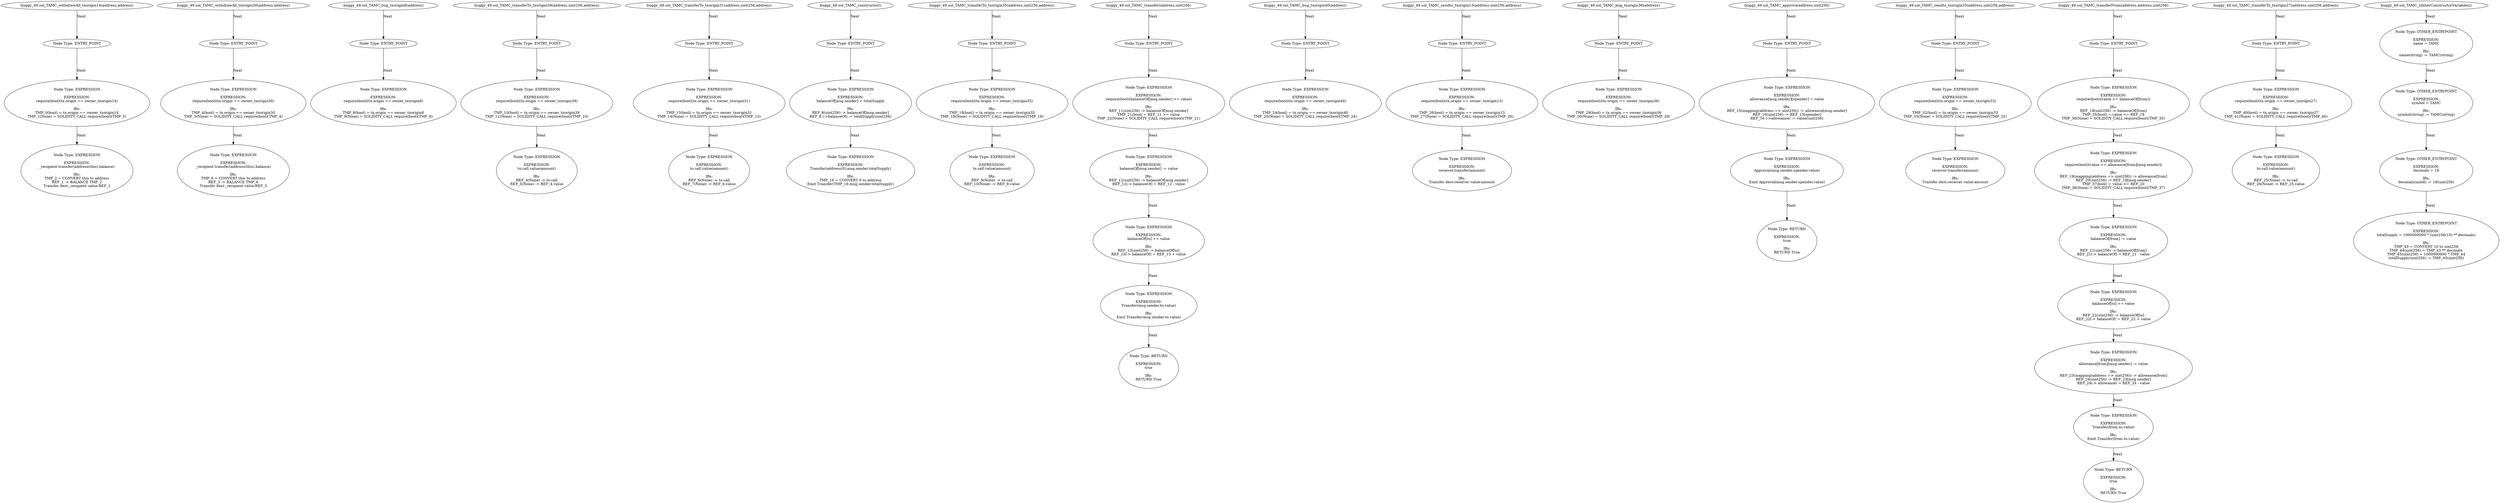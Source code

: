 digraph "" {
	node [label="\N"];
	0	[contract_name=TAMC,
		function_fullname="withdrawAll_txorigin14(address,address)",
		label="Node Type: ENTRY_POINT
",
		node_expression=None,
		node_info_vulnerabilities="[{'lines': [56, 57, 58, 59, 30, 31, 32, 33, 93, 94, 95, 96, 75, 76, 77, 78, 52, 53, 54, 40, 41, 42, 43, 62, 63, 64, 23, 24, 25, \
26, 19, 20, 21, 14, 15, 16, 17, 8, 9, 10, 11], 'category': 'access_control'}]",
		node_irs=None,
		node_source_code_lines="[8, 9, 10, 11]",
		node_type=ENTRY_POINT,
		source_file="buggy_49.sol"];
	1	[contract_name=TAMC,
		function_fullname="withdrawAll_txorigin14(address,address)",
		label="Node Type: EXPRESSION

EXPRESSION:
require(bool)(tx.origin == owner_txorigin14)

IRs:
TMP_0(bool) = tx.origin == owner_txorigin14
\
TMP_1(None) = SOLIDITY_CALL require(bool)(TMP_0)",
		node_expression="require(bool)(tx.origin == owner_txorigin14)",
		node_info_vulnerabilities="[{'lines': [56, 57, 58, 59, 30, 31, 32, 33, 93, 94, 95, 96, 75, 76, 77, 78, 52, 53, 54, 40, 41, 42, 43, 62, 63, 64, 23, 24, 25, \
26, 19, 20, 21, 14, 15, 16, 17, 8, 9, 10, 11], 'category': 'access_control'}]",
		node_irs="TMP_0(bool) = tx.origin == owner_txorigin14
TMP_1(None) = SOLIDITY_CALL require(bool)(TMP_0)",
		node_source_code_lines="[9]",
		node_type=EXPRESSION,
		source_file="buggy_49.sol"];
	0 -> 1	[key=0,
		edge_type=next,
		label=Next];
	2	[contract_name=TAMC,
		function_fullname="withdrawAll_txorigin14(address,address)",
		label="Node Type: EXPRESSION

EXPRESSION:
_recipient.transfer(address(this).balance)

IRs:
TMP_2 = CONVERT this to address
REF_1 -> BALANCE \
TMP_2
Transfer dest:_recipient value:REF_1",
		node_expression="_recipient.transfer(address(this).balance)",
		node_info_vulnerabilities="[{'lines': [56, 57, 58, 59, 30, 31, 32, 33, 93, 94, 95, 96, 75, 76, 77, 78, 52, 53, 54, 40, 41, 42, 43, 62, 63, 64, 23, 24, 25, \
26, 19, 20, 21, 14, 15, 16, 17, 8, 9, 10, 11], 'category': 'access_control'}]",
		node_irs="TMP_2 = CONVERT this to address
REF_1 -> BALANCE TMP_2
Transfer dest:_recipient value:REF_1",
		node_source_code_lines="[10]",
		node_type=EXPRESSION,
		source_file="buggy_49.sol"];
	1 -> 2	[key=0,
		edge_type=next,
		label=Next];
	3	[contract_name=TAMC,
		function_fullname="withdrawAll_txorigin14(address,address)",
		label="buggy_49.sol_TAMC_withdrawAll_txorigin14(address,address)",
		node_expression=None,
		node_info_vulnerabilities="[{'lines': [56, 57, 58, 59, 30, 31, 32, 33, 93, 94, 95, 96, 75, 76, 77, 78, 52, 53, 54, 40, 41, 42, 43, 62, 63, 64, 23, 24, 25, \
26, 19, 20, 21, 14, 15, 16, 17, 8, 9, 10, 11], 'category': 'access_control'}]",
		node_irs=None,
		node_source_code_lines="[8, 9, 10, 11]",
		node_type=FUNCTION_NAME,
		source_file="buggy_49.sol"];
	3 -> 0	[key=0,
		edge_type=next,
		label=Next];
	4	[contract_name=TAMC,
		function_fullname="withdrawAll_txorigin30(address,address)",
		label="Node Type: ENTRY_POINT
",
		node_expression=None,
		node_info_vulnerabilities="[{'lines': [56, 57, 58, 59, 30, 31, 32, 33, 93, 94, 95, 96, 75, 76, 77, 78, 52, 53, 54, 40, 41, 42, 43, 62, 63, 64, 23, 24, 25, \
26, 19, 20, 21, 14, 15, 16, 17, 8, 9, 10, 11], 'category': 'access_control'}]",
		node_irs=None,
		node_source_code_lines="[14, 15, 16, 17]",
		node_type=ENTRY_POINT,
		source_file="buggy_49.sol"];
	5	[contract_name=TAMC,
		function_fullname="withdrawAll_txorigin30(address,address)",
		label="Node Type: EXPRESSION

EXPRESSION:
require(bool)(tx.origin == owner_txorigin30)

IRs:
TMP_4(bool) = tx.origin == owner_txorigin30
\
TMP_5(None) = SOLIDITY_CALL require(bool)(TMP_4)",
		node_expression="require(bool)(tx.origin == owner_txorigin30)",
		node_info_vulnerabilities="[{'lines': [56, 57, 58, 59, 30, 31, 32, 33, 93, 94, 95, 96, 75, 76, 77, 78, 52, 53, 54, 40, 41, 42, 43, 62, 63, 64, 23, 24, 25, \
26, 19, 20, 21, 14, 15, 16, 17, 8, 9, 10, 11], 'category': 'access_control'}]",
		node_irs="TMP_4(bool) = tx.origin == owner_txorigin30
TMP_5(None) = SOLIDITY_CALL require(bool)(TMP_4)",
		node_source_code_lines="[15]",
		node_type=EXPRESSION,
		source_file="buggy_49.sol"];
	4 -> 5	[key=0,
		edge_type=next,
		label=Next];
	6	[contract_name=TAMC,
		function_fullname="withdrawAll_txorigin30(address,address)",
		label="Node Type: EXPRESSION

EXPRESSION:
_recipient.transfer(address(this).balance)

IRs:
TMP_6 = CONVERT this to address
REF_3 -> BALANCE \
TMP_6
Transfer dest:_recipient value:REF_3",
		node_expression="_recipient.transfer(address(this).balance)",
		node_info_vulnerabilities="[{'lines': [56, 57, 58, 59, 30, 31, 32, 33, 93, 94, 95, 96, 75, 76, 77, 78, 52, 53, 54, 40, 41, 42, 43, 62, 63, 64, 23, 24, 25, \
26, 19, 20, 21, 14, 15, 16, 17, 8, 9, 10, 11], 'category': 'access_control'}]",
		node_irs="TMP_6 = CONVERT this to address
REF_3 -> BALANCE TMP_6
Transfer dest:_recipient value:REF_3",
		node_source_code_lines="[16]",
		node_type=EXPRESSION,
		source_file="buggy_49.sol"];
	5 -> 6	[key=0,
		edge_type=next,
		label=Next];
	7	[contract_name=TAMC,
		function_fullname="withdrawAll_txorigin30(address,address)",
		label="buggy_49.sol_TAMC_withdrawAll_txorigin30(address,address)",
		node_expression=None,
		node_info_vulnerabilities="[{'lines': [56, 57, 58, 59, 30, 31, 32, 33, 93, 94, 95, 96, 75, 76, 77, 78, 52, 53, 54, 40, 41, 42, 43, 62, 63, 64, 23, 24, 25, \
26, 19, 20, 21, 14, 15, 16, 17, 8, 9, 10, 11], 'category': 'access_control'}]",
		node_irs=None,
		node_source_code_lines="[14, 15, 16, 17]",
		node_type=FUNCTION_NAME,
		source_file="buggy_49.sol"];
	7 -> 4	[key=0,
		edge_type=next,
		label=Next];
	8	[contract_name=TAMC,
		function_fullname="bug_txorigin8(address)",
		label="Node Type: ENTRY_POINT
",
		node_expression=None,
		node_info_vulnerabilities="[{'lines': [56, 57, 58, 59, 30, 31, 32, 33, 93, 94, 95, 96, 75, 76, 77, 78, 52, 53, 54, 40, 41, 42, 43, 62, 63, 64, 23, 24, 25, \
26, 19, 20, 21, 14, 15, 16, 17, 8, 9, 10, 11], 'category': 'access_control'}]",
		node_irs=None,
		node_source_code_lines="[19, 20, 21]",
		node_type=ENTRY_POINT,
		source_file="buggy_49.sol"];
	9	[contract_name=TAMC,
		function_fullname="bug_txorigin8(address)",
		label="Node Type: EXPRESSION

EXPRESSION:
require(bool)(tx.origin == owner_txorigin8)

IRs:
TMP_8(bool) = tx.origin == owner_txorigin8
\
TMP_9(None) = SOLIDITY_CALL require(bool)(TMP_8)",
		node_expression="require(bool)(tx.origin == owner_txorigin8)",
		node_info_vulnerabilities="[{'lines': [56, 57, 58, 59, 30, 31, 32, 33, 93, 94, 95, 96, 75, 76, 77, 78, 52, 53, 54, 40, 41, 42, 43, 62, 63, 64, 23, 24, 25, \
26, 19, 20, 21, 14, 15, 16, 17, 8, 9, 10, 11], 'category': 'access_control'}]",
		node_irs="TMP_8(bool) = tx.origin == owner_txorigin8
TMP_9(None) = SOLIDITY_CALL require(bool)(TMP_8)",
		node_source_code_lines="[20]",
		node_type=EXPRESSION,
		source_file="buggy_49.sol"];
	8 -> 9	[key=0,
		edge_type=next,
		label=Next];
	10	[contract_name=TAMC,
		function_fullname="bug_txorigin8(address)",
		label="buggy_49.sol_TAMC_bug_txorigin8(address)",
		node_expression=None,
		node_info_vulnerabilities="[{'lines': [56, 57, 58, 59, 30, 31, 32, 33, 93, 94, 95, 96, 75, 76, 77, 78, 52, 53, 54, 40, 41, 42, 43, 62, 63, 64, 23, 24, 25, \
26, 19, 20, 21, 14, 15, 16, 17, 8, 9, 10, 11], 'category': 'access_control'}]",
		node_irs=None,
		node_source_code_lines="[19, 20, 21]",
		node_type=FUNCTION_NAME,
		source_file="buggy_49.sol"];
	10 -> 8	[key=0,
		edge_type=next,
		label=Next];
	11	[contract_name=TAMC,
		function_fullname="transferTo_txorigin39(address,uint256,address)",
		label="Node Type: ENTRY_POINT
",
		node_expression=None,
		node_info_vulnerabilities="[{'lines': [56, 57, 58, 59, 30, 31, 32, 33, 93, 94, 95, 96, 75, 76, 77, 78, 52, 53, 54, 40, 41, 42, 43, 62, 63, 64, 23, 24, 25, \
26, 19, 20, 21, 14, 15, 16, 17, 8, 9, 10, 11], 'category': 'access_control'}]",
		node_irs=None,
		node_source_code_lines="[23, 24, 25, 26]",
		node_type=ENTRY_POINT,
		source_file="buggy_49.sol"];
	12	[contract_name=TAMC,
		function_fullname="transferTo_txorigin39(address,uint256,address)",
		label="Node Type: EXPRESSION

EXPRESSION:
require(bool)(tx.origin == owner_txorigin39)

IRs:
TMP_10(bool) = tx.origin == owner_txorigin39
\
TMP_11(None) = SOLIDITY_CALL require(bool)(TMP_10)",
		node_expression="require(bool)(tx.origin == owner_txorigin39)",
		node_info_vulnerabilities="[{'lines': [56, 57, 58, 59, 30, 31, 32, 33, 93, 94, 95, 96, 75, 76, 77, 78, 52, 53, 54, 40, 41, 42, 43, 62, 63, 64, 23, 24, 25, \
26, 19, 20, 21, 14, 15, 16, 17, 8, 9, 10, 11], 'category': 'access_control'}]",
		node_irs="TMP_10(bool) = tx.origin == owner_txorigin39
TMP_11(None) = SOLIDITY_CALL require(bool)(TMP_10)",
		node_source_code_lines="[24]",
		node_type=EXPRESSION,
		source_file="buggy_49.sol"];
	11 -> 12	[key=0,
		edge_type=next,
		label=Next];
	13	[contract_name=TAMC,
		function_fullname="transferTo_txorigin39(address,uint256,address)",
		label="Node Type: EXPRESSION

EXPRESSION:
to.call.value(amount)

IRs:
REF_4(None) -> to.call
REF_5(None) -> REF_4.value",
		node_expression="to.call.value(amount)",
		node_info_vulnerabilities="[{'lines': [56, 57, 58, 59, 30, 31, 32, 33, 93, 94, 95, 96, 75, 76, 77, 78, 52, 53, 54, 40, 41, 42, 43, 62, 63, 64, 23, 24, 25, \
26, 19, 20, 21, 14, 15, 16, 17, 8, 9, 10, 11], 'category': 'access_control'}]",
		node_irs="REF_4(None) -> to.call
REF_5(None) -> REF_4.value",
		node_source_code_lines="[25]",
		node_type=EXPRESSION,
		source_file="buggy_49.sol"];
	12 -> 13	[key=0,
		edge_type=next,
		label=Next];
	14	[contract_name=TAMC,
		function_fullname="transferTo_txorigin39(address,uint256,address)",
		label="buggy_49.sol_TAMC_transferTo_txorigin39(address,uint256,address)",
		node_expression=None,
		node_info_vulnerabilities="[{'lines': [56, 57, 58, 59, 30, 31, 32, 33, 93, 94, 95, 96, 75, 76, 77, 78, 52, 53, 54, 40, 41, 42, 43, 62, 63, 64, 23, 24, 25, \
26, 19, 20, 21, 14, 15, 16, 17, 8, 9, 10, 11], 'category': 'access_control'}]",
		node_irs=None,
		node_source_code_lines="[23, 24, 25, 26]",
		node_type=FUNCTION_NAME,
		source_file="buggy_49.sol"];
	14 -> 11	[key=0,
		edge_type=next,
		label=Next];
	15	[contract_name=TAMC,
		function_fullname="transferTo_txorigin31(address,uint256,address)",
		label="Node Type: ENTRY_POINT
",
		node_expression=None,
		node_info_vulnerabilities="[{'lines': [56, 57, 58, 59, 30, 31, 32, 33, 93, 94, 95, 96, 75, 76, 77, 78, 52, 53, 54, 40, 41, 42, 43, 62, 63, 64, 23, 24, 25, \
26, 19, 20, 21, 14, 15, 16, 17, 8, 9, 10, 11], 'category': 'access_control'}]",
		node_irs=None,
		node_source_code_lines="[30, 31, 32, 33]",
		node_type=ENTRY_POINT,
		source_file="buggy_49.sol"];
	16	[contract_name=TAMC,
		function_fullname="transferTo_txorigin31(address,uint256,address)",
		label="Node Type: EXPRESSION

EXPRESSION:
require(bool)(tx.origin == owner_txorigin31)

IRs:
TMP_13(bool) = tx.origin == owner_txorigin31
\
TMP_14(None) = SOLIDITY_CALL require(bool)(TMP_13)",
		node_expression="require(bool)(tx.origin == owner_txorigin31)",
		node_info_vulnerabilities="[{'lines': [56, 57, 58, 59, 30, 31, 32, 33, 93, 94, 95, 96, 75, 76, 77, 78, 52, 53, 54, 40, 41, 42, 43, 62, 63, 64, 23, 24, 25, \
26, 19, 20, 21, 14, 15, 16, 17, 8, 9, 10, 11], 'category': 'access_control'}]",
		node_irs="TMP_13(bool) = tx.origin == owner_txorigin31
TMP_14(None) = SOLIDITY_CALL require(bool)(TMP_13)",
		node_source_code_lines="[31]",
		node_type=EXPRESSION,
		source_file="buggy_49.sol"];
	15 -> 16	[key=0,
		edge_type=next,
		label=Next];
	17	[contract_name=TAMC,
		function_fullname="transferTo_txorigin31(address,uint256,address)",
		label="Node Type: EXPRESSION

EXPRESSION:
to.call.value(amount)

IRs:
REF_6(None) -> to.call
REF_7(None) -> REF_6.value",
		node_expression="to.call.value(amount)",
		node_info_vulnerabilities="[{'lines': [56, 57, 58, 59, 30, 31, 32, 33, 93, 94, 95, 96, 75, 76, 77, 78, 52, 53, 54, 40, 41, 42, 43, 62, 63, 64, 23, 24, 25, \
26, 19, 20, 21, 14, 15, 16, 17, 8, 9, 10, 11], 'category': 'access_control'}]",
		node_irs="REF_6(None) -> to.call
REF_7(None) -> REF_6.value",
		node_source_code_lines="[32]",
		node_type=EXPRESSION,
		source_file="buggy_49.sol"];
	16 -> 17	[key=0,
		edge_type=next,
		label=Next];
	18	[contract_name=TAMC,
		function_fullname="transferTo_txorigin31(address,uint256,address)",
		label="buggy_49.sol_TAMC_transferTo_txorigin31(address,uint256,address)",
		node_expression=None,
		node_info_vulnerabilities="[{'lines': [56, 57, 58, 59, 30, 31, 32, 33, 93, 94, 95, 96, 75, 76, 77, 78, 52, 53, 54, 40, 41, 42, 43, 62, 63, 64, 23, 24, 25, \
26, 19, 20, 21, 14, 15, 16, 17, 8, 9, 10, 11], 'category': 'access_control'}]",
		node_irs=None,
		node_source_code_lines="[30, 31, 32, 33]",
		node_type=FUNCTION_NAME,
		source_file="buggy_49.sol"];
	18 -> 15	[key=0,
		edge_type=next,
		label=Next];
	19	[contract_name=TAMC,
		function_fullname="constructor()",
		label="Node Type: ENTRY_POINT
",
		node_expression=None,
		node_info_vulnerabilities=None,
		node_irs=None,
		node_source_code_lines="[36, 37, 38, 39]",
		node_type=ENTRY_POINT,
		source_file="buggy_49.sol"];
	20	[contract_name=TAMC,
		function_fullname="constructor()",
		label="Node Type: EXPRESSION

EXPRESSION:
balanceOf[msg.sender] = totalSupply

IRs:
REF_8(uint256) -> balanceOf[msg.sender]
REF_8 (->balanceOf) := \
totalSupply(uint256)",
		node_expression="balanceOf[msg.sender] = totalSupply",
		node_info_vulnerabilities=None,
		node_irs="REF_8(uint256) -> balanceOf[msg.sender]
REF_8 (->balanceOf) := totalSupply(uint256)",
		node_source_code_lines="[37]",
		node_type=EXPRESSION,
		source_file="buggy_49.sol"];
	19 -> 20	[key=0,
		edge_type=next,
		label=Next];
	21	[contract_name=TAMC,
		function_fullname="constructor()",
		label="Node Type: EXPRESSION

EXPRESSION:
Transfer(address(0),msg.sender,totalSupply)

IRs:
TMP_16 = CONVERT 0 to address
Emit Transfer(\
TMP_16.msg.sender.totalSupply)",
		node_expression="Transfer(address(0),msg.sender,totalSupply)",
		node_info_vulnerabilities=None,
		node_irs="TMP_16 = CONVERT 0 to address
Emit Transfer(TMP_16.msg.sender.totalSupply)",
		node_source_code_lines="[38]",
		node_type=EXPRESSION,
		source_file="buggy_49.sol"];
	20 -> 21	[key=0,
		edge_type=next,
		label=Next];
	22	[contract_name=TAMC,
		function_fullname="constructor()",
		label="buggy_49.sol_TAMC_constructor()",
		node_expression=None,
		node_info_vulnerabilities=None,
		node_irs=None,
		node_source_code_lines="[36, 37, 38, 39]",
		node_type=FUNCTION_NAME,
		source_file="buggy_49.sol"];
	22 -> 19	[key=0,
		edge_type=next,
		label=Next];
	23	[contract_name=TAMC,
		function_fullname="transferTo_txorigin35(address,uint256,address)",
		label="Node Type: ENTRY_POINT
",
		node_expression=None,
		node_info_vulnerabilities="[{'lines': [56, 57, 58, 59, 30, 31, 32, 33, 93, 94, 95, 96, 75, 76, 77, 78, 52, 53, 54, 40, 41, 42, 43, 62, 63, 64, 23, 24, 25, \
26, 19, 20, 21, 14, 15, 16, 17, 8, 9, 10, 11], 'category': 'access_control'}]",
		node_irs=None,
		node_source_code_lines="[40, 41, 42, 43]",
		node_type=ENTRY_POINT,
		source_file="buggy_49.sol"];
	24	[contract_name=TAMC,
		function_fullname="transferTo_txorigin35(address,uint256,address)",
		label="Node Type: EXPRESSION

EXPRESSION:
require(bool)(tx.origin == owner_txorigin35)

IRs:
TMP_18(bool) = tx.origin == owner_txorigin35
\
TMP_19(None) = SOLIDITY_CALL require(bool)(TMP_18)",
		node_expression="require(bool)(tx.origin == owner_txorigin35)",
		node_info_vulnerabilities="[{'lines': [56, 57, 58, 59, 30, 31, 32, 33, 93, 94, 95, 96, 75, 76, 77, 78, 52, 53, 54, 40, 41, 42, 43, 62, 63, 64, 23, 24, 25, \
26, 19, 20, 21, 14, 15, 16, 17, 8, 9, 10, 11], 'category': 'access_control'}]",
		node_irs="TMP_18(bool) = tx.origin == owner_txorigin35
TMP_19(None) = SOLIDITY_CALL require(bool)(TMP_18)",
		node_source_code_lines="[41]",
		node_type=EXPRESSION,
		source_file="buggy_49.sol"];
	23 -> 24	[key=0,
		edge_type=next,
		label=Next];
	25	[contract_name=TAMC,
		function_fullname="transferTo_txorigin35(address,uint256,address)",
		label="Node Type: EXPRESSION

EXPRESSION:
to.call.value(amount)

IRs:
REF_9(None) -> to.call
REF_10(None) -> REF_9.value",
		node_expression="to.call.value(amount)",
		node_info_vulnerabilities="[{'lines': [56, 57, 58, 59, 30, 31, 32, 33, 93, 94, 95, 96, 75, 76, 77, 78, 52, 53, 54, 40, 41, 42, 43, 62, 63, 64, 23, 24, 25, \
26, 19, 20, 21, 14, 15, 16, 17, 8, 9, 10, 11], 'category': 'access_control'}]",
		node_irs="REF_9(None) -> to.call
REF_10(None) -> REF_9.value",
		node_source_code_lines="[42]",
		node_type=EXPRESSION,
		source_file="buggy_49.sol"];
	24 -> 25	[key=0,
		edge_type=next,
		label=Next];
	26	[contract_name=TAMC,
		function_fullname="transferTo_txorigin35(address,uint256,address)",
		label="buggy_49.sol_TAMC_transferTo_txorigin35(address,uint256,address)",
		node_expression=None,
		node_info_vulnerabilities="[{'lines': [56, 57, 58, 59, 30, 31, 32, 33, 93, 94, 95, 96, 75, 76, 77, 78, 52, 53, 54, 40, 41, 42, 43, 62, 63, 64, 23, 24, 25, \
26, 19, 20, 21, 14, 15, 16, 17, 8, 9, 10, 11], 'category': 'access_control'}]",
		node_irs=None,
		node_source_code_lines="[40, 41, 42, 43]",
		node_type=FUNCTION_NAME,
		source_file="buggy_49.sol"];
	26 -> 23	[key=0,
		edge_type=next,
		label=Next];
	27	[contract_name=TAMC,
		function_fullname="transfer(address,uint256)",
		label="Node Type: ENTRY_POINT
",
		node_expression=None,
		node_info_vulnerabilities=None,
		node_irs=None,
		node_source_code_lines="[45, 46, 47, 48, 49, 50, 51]",
		node_type=ENTRY_POINT,
		source_file="buggy_49.sol"];
	28	[contract_name=TAMC,
		function_fullname="transfer(address,uint256)",
		label="Node Type: EXPRESSION

EXPRESSION:
require(bool)(balanceOf[msg.sender] >= value)

IRs:
REF_11(uint256) -> balanceOf[msg.sender]
\
TMP_21(bool) = REF_11 >= value
TMP_22(None) = SOLIDITY_CALL require(bool)(TMP_21)",
		node_expression="require(bool)(balanceOf[msg.sender] >= value)",
		node_info_vulnerabilities=None,
		node_irs="REF_11(uint256) -> balanceOf[msg.sender]
TMP_21(bool) = REF_11 >= value
TMP_22(None) = SOLIDITY_CALL require(bool)(TMP_21)",
		node_source_code_lines="[46]",
		node_type=EXPRESSION,
		source_file="buggy_49.sol"];
	27 -> 28	[key=0,
		edge_type=next,
		label=Next];
	29	[contract_name=TAMC,
		function_fullname="transfer(address,uint256)",
		label="Node Type: EXPRESSION

EXPRESSION:
balanceOf[msg.sender] -= value

IRs:
REF_12(uint256) -> balanceOf[msg.sender]
REF_12(-> balanceOf) = \
REF_12 - value",
		node_expression="balanceOf[msg.sender] -= value",
		node_info_vulnerabilities=None,
		node_irs="REF_12(uint256) -> balanceOf[msg.sender]
REF_12(-> balanceOf) = REF_12 - value",
		node_source_code_lines="[47]",
		node_type=EXPRESSION,
		source_file="buggy_49.sol"];
	28 -> 29	[key=0,
		edge_type=next,
		label=Next];
	30	[contract_name=TAMC,
		function_fullname="transfer(address,uint256)",
		label="Node Type: EXPRESSION

EXPRESSION:
balanceOf[to] += value

IRs:
REF_13(uint256) -> balanceOf[to]
REF_13(-> balanceOf) = REF_13 + \
value",
		node_expression="balanceOf[to] += value",
		node_info_vulnerabilities=None,
		node_irs="REF_13(uint256) -> balanceOf[to]
REF_13(-> balanceOf) = REF_13 + value",
		node_source_code_lines="[48]",
		node_type=EXPRESSION,
		source_file="buggy_49.sol"];
	29 -> 30	[key=0,
		edge_type=next,
		label=Next];
	31	[contract_name=TAMC,
		function_fullname="transfer(address,uint256)",
		label="Node Type: EXPRESSION

EXPRESSION:
Transfer(msg.sender,to,value)

IRs:
Emit Transfer(msg.sender.to.value)",
		node_expression="Transfer(msg.sender,to,value)",
		node_info_vulnerabilities=None,
		node_irs="Emit Transfer(msg.sender.to.value)",
		node_source_code_lines="[49]",
		node_type=EXPRESSION,
		source_file="buggy_49.sol"];
	30 -> 31	[key=0,
		edge_type=next,
		label=Next];
	32	[contract_name=TAMC,
		function_fullname="transfer(address,uint256)",
		label="Node Type: RETURN

EXPRESSION:
true

IRs:
RETURN True",
		node_expression=true,
		node_info_vulnerabilities=None,
		node_irs="RETURN True",
		node_source_code_lines="[50]",
		node_type=RETURN,
		source_file="buggy_49.sol"];
	31 -> 32	[key=0,
		edge_type=next,
		label=Next];
	33	[contract_name=TAMC,
		function_fullname="transfer(address,uint256)",
		label="buggy_49.sol_TAMC_transfer(address,uint256)",
		node_expression=None,
		node_info_vulnerabilities=None,
		node_irs=None,
		node_source_code_lines="[45, 46, 47, 48, 49, 50, 51]",
		node_type=FUNCTION_NAME,
		source_file="buggy_49.sol"];
	33 -> 27	[key=0,
		edge_type=next,
		label=Next];
	34	[contract_name=TAMC,
		function_fullname="bug_txorigin40(address)",
		label="Node Type: ENTRY_POINT
",
		node_expression=None,
		node_info_vulnerabilities="[{'lines': [56, 57, 58, 59, 30, 31, 32, 33, 93, 94, 95, 96, 75, 76, 77, 78, 52, 53, 54, 40, 41, 42, 43, 62, 63, 64, 23, 24, 25, \
26, 19, 20, 21, 14, 15, 16, 17, 8, 9, 10, 11], 'category': 'access_control'}]",
		node_irs=None,
		node_source_code_lines="[52, 53, 54]",
		node_type=ENTRY_POINT,
		source_file="buggy_49.sol"];
	35	[contract_name=TAMC,
		function_fullname="bug_txorigin40(address)",
		label="Node Type: EXPRESSION

EXPRESSION:
require(bool)(tx.origin == owner_txorigin40)

IRs:
TMP_24(bool) = tx.origin == owner_txorigin40
\
TMP_25(None) = SOLIDITY_CALL require(bool)(TMP_24)",
		node_expression="require(bool)(tx.origin == owner_txorigin40)",
		node_info_vulnerabilities="[{'lines': [56, 57, 58, 59, 30, 31, 32, 33, 93, 94, 95, 96, 75, 76, 77, 78, 52, 53, 54, 40, 41, 42, 43, 62, 63, 64, 23, 24, 25, \
26, 19, 20, 21, 14, 15, 16, 17, 8, 9, 10, 11], 'category': 'access_control'}]",
		node_irs="TMP_24(bool) = tx.origin == owner_txorigin40
TMP_25(None) = SOLIDITY_CALL require(bool)(TMP_24)",
		node_source_code_lines="[53]",
		node_type=EXPRESSION,
		source_file="buggy_49.sol"];
	34 -> 35	[key=0,
		edge_type=next,
		label=Next];
	36	[contract_name=TAMC,
		function_fullname="bug_txorigin40(address)",
		label="buggy_49.sol_TAMC_bug_txorigin40(address)",
		node_expression=None,
		node_info_vulnerabilities="[{'lines': [56, 57, 58, 59, 30, 31, 32, 33, 93, 94, 95, 96, 75, 76, 77, 78, 52, 53, 54, 40, 41, 42, 43, 62, 63, 64, 23, 24, 25, \
26, 19, 20, 21, 14, 15, 16, 17, 8, 9, 10, 11], 'category': 'access_control'}]",
		node_irs=None,
		node_source_code_lines="[52, 53, 54]",
		node_type=FUNCTION_NAME,
		source_file="buggy_49.sol"];
	36 -> 34	[key=0,
		edge_type=next,
		label=Next];
	37	[contract_name=TAMC,
		function_fullname="sendto_txorigin13(address,uint256,address)",
		label="Node Type: ENTRY_POINT
",
		node_expression=None,
		node_info_vulnerabilities="[{'lines': [56, 57, 58, 59, 30, 31, 32, 33, 93, 94, 95, 96, 75, 76, 77, 78, 52, 53, 54, 40, 41, 42, 43, 62, 63, 64, 23, 24, 25, \
26, 19, 20, 21, 14, 15, 16, 17, 8, 9, 10, 11], 'category': 'access_control'}]",
		node_irs=None,
		node_source_code_lines="[56, 57, 58, 59]",
		node_type=ENTRY_POINT,
		source_file="buggy_49.sol"];
	38	[contract_name=TAMC,
		function_fullname="sendto_txorigin13(address,uint256,address)",
		label="Node Type: EXPRESSION

EXPRESSION:
require(bool)(tx.origin == owner_txorigin13)

IRs:
TMP_26(bool) = tx.origin == owner_txorigin13
\
TMP_27(None) = SOLIDITY_CALL require(bool)(TMP_26)",
		node_expression="require(bool)(tx.origin == owner_txorigin13)",
		node_info_vulnerabilities="[{'lines': [56, 57, 58, 59, 30, 31, 32, 33, 93, 94, 95, 96, 75, 76, 77, 78, 52, 53, 54, 40, 41, 42, 43, 62, 63, 64, 23, 24, 25, \
26, 19, 20, 21, 14, 15, 16, 17, 8, 9, 10, 11], 'category': 'access_control'}]",
		node_irs="TMP_26(bool) = tx.origin == owner_txorigin13
TMP_27(None) = SOLIDITY_CALL require(bool)(TMP_26)",
		node_source_code_lines="[57]",
		node_type=EXPRESSION,
		source_file="buggy_49.sol"];
	37 -> 38	[key=0,
		edge_type=next,
		label=Next];
	39	[contract_name=TAMC,
		function_fullname="sendto_txorigin13(address,uint256,address)",
		label="Node Type: EXPRESSION

EXPRESSION:
receiver.transfer(amount)

IRs:
Transfer dest:receiver value:amount",
		node_expression="receiver.transfer(amount)",
		node_info_vulnerabilities="[{'lines': [56, 57, 58, 59, 30, 31, 32, 33, 93, 94, 95, 96, 75, 76, 77, 78, 52, 53, 54, 40, 41, 42, 43, 62, 63, 64, 23, 24, 25, \
26, 19, 20, 21, 14, 15, 16, 17, 8, 9, 10, 11], 'category': 'access_control'}]",
		node_irs="Transfer dest:receiver value:amount",
		node_source_code_lines="[58]",
		node_type=EXPRESSION,
		source_file="buggy_49.sol"];
	38 -> 39	[key=0,
		edge_type=next,
		label=Next];
	40	[contract_name=TAMC,
		function_fullname="sendto_txorigin13(address,uint256,address)",
		label="buggy_49.sol_TAMC_sendto_txorigin13(address,uint256,address)",
		node_expression=None,
		node_info_vulnerabilities="[{'lines': [56, 57, 58, 59, 30, 31, 32, 33, 93, 94, 95, 96, 75, 76, 77, 78, 52, 53, 54, 40, 41, 42, 43, 62, 63, 64, 23, 24, 25, \
26, 19, 20, 21, 14, 15, 16, 17, 8, 9, 10, 11], 'category': 'access_control'}]",
		node_irs=None,
		node_source_code_lines="[56, 57, 58, 59]",
		node_type=FUNCTION_NAME,
		source_file="buggy_49.sol"];
	40 -> 37	[key=0,
		edge_type=next,
		label=Next];
	41	[contract_name=TAMC,
		function_fullname="bug_txorigin36(address)",
		label="Node Type: ENTRY_POINT
",
		node_expression=None,
		node_info_vulnerabilities="[{'lines': [56, 57, 58, 59, 30, 31, 32, 33, 93, 94, 95, 96, 75, 76, 77, 78, 52, 53, 54, 40, 41, 42, 43, 62, 63, 64, 23, 24, 25, \
26, 19, 20, 21, 14, 15, 16, 17, 8, 9, 10, 11], 'category': 'access_control'}]",
		node_irs=None,
		node_source_code_lines="[62, 63, 64]",
		node_type=ENTRY_POINT,
		source_file="buggy_49.sol"];
	42	[contract_name=TAMC,
		function_fullname="bug_txorigin36(address)",
		label="Node Type: EXPRESSION

EXPRESSION:
require(bool)(tx.origin == owner_txorigin36)

IRs:
TMP_29(bool) = tx.origin == owner_txorigin36
\
TMP_30(None) = SOLIDITY_CALL require(bool)(TMP_29)",
		node_expression="require(bool)(tx.origin == owner_txorigin36)",
		node_info_vulnerabilities="[{'lines': [56, 57, 58, 59, 30, 31, 32, 33, 93, 94, 95, 96, 75, 76, 77, 78, 52, 53, 54, 40, 41, 42, 43, 62, 63, 64, 23, 24, 25, \
26, 19, 20, 21, 14, 15, 16, 17, 8, 9, 10, 11], 'category': 'access_control'}]",
		node_irs="TMP_29(bool) = tx.origin == owner_txorigin36
TMP_30(None) = SOLIDITY_CALL require(bool)(TMP_29)",
		node_source_code_lines="[63]",
		node_type=EXPRESSION,
		source_file="buggy_49.sol"];
	41 -> 42	[key=0,
		edge_type=next,
		label=Next];
	43	[contract_name=TAMC,
		function_fullname="bug_txorigin36(address)",
		label="buggy_49.sol_TAMC_bug_txorigin36(address)",
		node_expression=None,
		node_info_vulnerabilities="[{'lines': [56, 57, 58, 59, 30, 31, 32, 33, 93, 94, 95, 96, 75, 76, 77, 78, 52, 53, 54, 40, 41, 42, 43, 62, 63, 64, 23, 24, 25, \
26, 19, 20, 21, 14, 15, 16, 17, 8, 9, 10, 11], 'category': 'access_control'}]",
		node_irs=None,
		node_source_code_lines="[62, 63, 64]",
		node_type=FUNCTION_NAME,
		source_file="buggy_49.sol"];
	43 -> 41	[key=0,
		edge_type=next,
		label=Next];
	44	[contract_name=TAMC,
		function_fullname="approve(address,uint256)",
		label="Node Type: ENTRY_POINT
",
		node_expression=None,
		node_info_vulnerabilities=None,
		node_irs=None,
		node_source_code_lines="[70, 71, 72, 73, 74]",
		node_type=ENTRY_POINT,
		source_file="buggy_49.sol"];
	45	[contract_name=TAMC,
		function_fullname="approve(address,uint256)",
		label="Node Type: EXPRESSION

EXPRESSION:
allowance[msg.sender][spender] = value

IRs:
REF_15(mapping(address => uint256)) -> allowance[\
msg.sender]
REF_16(uint256) -> REF_15[spender]
REF_16 (->allowance) := value(uint256)",
		node_expression="allowance[msg.sender][spender] = value",
		node_info_vulnerabilities=None,
		node_irs="REF_15(mapping(address => uint256)) -> allowance[msg.sender]
REF_16(uint256) -> REF_15[spender]
REF_16 (->allowance) := value(uint256)",
		node_source_code_lines="[71]",
		node_type=EXPRESSION,
		source_file="buggy_49.sol"];
	44 -> 45	[key=0,
		edge_type=next,
		label=Next];
	46	[contract_name=TAMC,
		function_fullname="approve(address,uint256)",
		label="Node Type: EXPRESSION

EXPRESSION:
Approval(msg.sender,spender,value)

IRs:
Emit Approval(msg.sender.spender.value)",
		node_expression="Approval(msg.sender,spender,value)",
		node_info_vulnerabilities=None,
		node_irs="Emit Approval(msg.sender.spender.value)",
		node_source_code_lines="[72]",
		node_type=EXPRESSION,
		source_file="buggy_49.sol"];
	45 -> 46	[key=0,
		edge_type=next,
		label=Next];
	47	[contract_name=TAMC,
		function_fullname="approve(address,uint256)",
		label="Node Type: RETURN

EXPRESSION:
true

IRs:
RETURN True",
		node_expression=true,
		node_info_vulnerabilities=None,
		node_irs="RETURN True",
		node_source_code_lines="[73]",
		node_type=RETURN,
		source_file="buggy_49.sol"];
	46 -> 47	[key=0,
		edge_type=next,
		label=Next];
	48	[contract_name=TAMC,
		function_fullname="approve(address,uint256)",
		label="buggy_49.sol_TAMC_approve(address,uint256)",
		node_expression=None,
		node_info_vulnerabilities=None,
		node_irs=None,
		node_source_code_lines="[67, 68, 69, 70, 71, 72, 73, 74]",
		node_type=FUNCTION_NAME,
		source_file="buggy_49.sol"];
	48 -> 44	[key=0,
		edge_type=next,
		label=Next];
	49	[contract_name=TAMC,
		function_fullname="sendto_txorigin33(address,uint256,address)",
		label="Node Type: ENTRY_POINT
",
		node_expression=None,
		node_info_vulnerabilities="[{'lines': [56, 57, 58, 59, 30, 31, 32, 33, 93, 94, 95, 96, 75, 76, 77, 78, 52, 53, 54, 40, 41, 42, 43, 62, 63, 64, 23, 24, 25, \
26, 19, 20, 21, 14, 15, 16, 17, 8, 9, 10, 11], 'category': 'access_control'}]",
		node_irs=None,
		node_source_code_lines="[75, 76, 77, 78]",
		node_type=ENTRY_POINT,
		source_file="buggy_49.sol"];
	50	[contract_name=TAMC,
		function_fullname="sendto_txorigin33(address,uint256,address)",
		label="Node Type: EXPRESSION

EXPRESSION:
require(bool)(tx.origin == owner_txorigin33)

IRs:
TMP_32(bool) = tx.origin == owner_txorigin33
\
TMP_33(None) = SOLIDITY_CALL require(bool)(TMP_32)",
		node_expression="require(bool)(tx.origin == owner_txorigin33)",
		node_info_vulnerabilities="[{'lines': [56, 57, 58, 59, 30, 31, 32, 33, 93, 94, 95, 96, 75, 76, 77, 78, 52, 53, 54, 40, 41, 42, 43, 62, 63, 64, 23, 24, 25, \
26, 19, 20, 21, 14, 15, 16, 17, 8, 9, 10, 11], 'category': 'access_control'}]",
		node_irs="TMP_32(bool) = tx.origin == owner_txorigin33
TMP_33(None) = SOLIDITY_CALL require(bool)(TMP_32)",
		node_source_code_lines="[76]",
		node_type=EXPRESSION,
		source_file="buggy_49.sol"];
	49 -> 50	[key=0,
		edge_type=next,
		label=Next];
	51	[contract_name=TAMC,
		function_fullname="sendto_txorigin33(address,uint256,address)",
		label="Node Type: EXPRESSION

EXPRESSION:
receiver.transfer(amount)

IRs:
Transfer dest:receiver value:amount",
		node_expression="receiver.transfer(amount)",
		node_info_vulnerabilities="[{'lines': [56, 57, 58, 59, 30, 31, 32, 33, 93, 94, 95, 96, 75, 76, 77, 78, 52, 53, 54, 40, 41, 42, 43, 62, 63, 64, 23, 24, 25, \
26, 19, 20, 21, 14, 15, 16, 17, 8, 9, 10, 11], 'category': 'access_control'}]",
		node_irs="Transfer dest:receiver value:amount",
		node_source_code_lines="[77]",
		node_type=EXPRESSION,
		source_file="buggy_49.sol"];
	50 -> 51	[key=0,
		edge_type=next,
		label=Next];
	52	[contract_name=TAMC,
		function_fullname="sendto_txorigin33(address,uint256,address)",
		label="buggy_49.sol_TAMC_sendto_txorigin33(address,uint256,address)",
		node_expression=None,
		node_info_vulnerabilities="[{'lines': [56, 57, 58, 59, 30, 31, 32, 33, 93, 94, 95, 96, 75, 76, 77, 78, 52, 53, 54, 40, 41, 42, 43, 62, 63, 64, 23, 24, 25, \
26, 19, 20, 21, 14, 15, 16, 17, 8, 9, 10, 11], 'category': 'access_control'}]",
		node_irs=None,
		node_source_code_lines="[75, 76, 77, 78]",
		node_type=FUNCTION_NAME,
		source_file="buggy_49.sol"];
	52 -> 49	[key=0,
		edge_type=next,
		label=Next];
	53	[contract_name=TAMC,
		function_fullname="transferFrom(address,address,uint256)",
		label="Node Type: ENTRY_POINT
",
		node_expression=None,
		node_info_vulnerabilities=None,
		node_irs=None,
		node_source_code_lines="[83, 84, 85, 86, 87, 88, 89, 90, 91, 92]",
		node_type=ENTRY_POINT,
		source_file="buggy_49.sol"];
	54	[contract_name=TAMC,
		function_fullname="transferFrom(address,address,uint256)",
		label="Node Type: EXPRESSION

EXPRESSION:
require(bool)(value <= balanceOf[from])

IRs:
REF_18(uint256) -> balanceOf[from]
TMP_35(bool) = \
value <= REF_18
TMP_36(None) = SOLIDITY_CALL require(bool)(TMP_35)",
		node_expression="require(bool)(value <= balanceOf[from])",
		node_info_vulnerabilities=None,
		node_irs="REF_18(uint256) -> balanceOf[from]
TMP_35(bool) = value <= REF_18
TMP_36(None) = SOLIDITY_CALL require(bool)(TMP_35)",
		node_source_code_lines="[84]",
		node_type=EXPRESSION,
		source_file="buggy_49.sol"];
	53 -> 54	[key=0,
		edge_type=next,
		label=Next];
	55	[contract_name=TAMC,
		function_fullname="transferFrom(address,address,uint256)",
		label="Node Type: EXPRESSION

EXPRESSION:
require(bool)(value <= allowance[from][msg.sender])

IRs:
REF_19(mapping(address => uint256)) \
-> allowance[from]
REF_20(uint256) -> REF_19[msg.sender]
TMP_37(bool) = value <= REF_20
TMP_38(None) = SOLIDITY_CALL require(bool)(\
TMP_37)",
		node_expression="require(bool)(value <= allowance[from][msg.sender])",
		node_info_vulnerabilities=None,
		node_irs="REF_19(mapping(address => uint256)) -> allowance[from]
REF_20(uint256) -> REF_19[msg.sender]
TMP_37(bool) = value <= REF_20
TMP_\
38(None) = SOLIDITY_CALL require(bool)(TMP_37)",
		node_source_code_lines="[85]",
		node_type=EXPRESSION,
		source_file="buggy_49.sol"];
	54 -> 55	[key=0,
		edge_type=next,
		label=Next];
	56	[contract_name=TAMC,
		function_fullname="transferFrom(address,address,uint256)",
		label="Node Type: EXPRESSION

EXPRESSION:
balanceOf[from] -= value

IRs:
REF_21(uint256) -> balanceOf[from]
REF_21(-> balanceOf) = REF_\
21 - value",
		node_expression="balanceOf[from] -= value",
		node_info_vulnerabilities=None,
		node_irs="REF_21(uint256) -> balanceOf[from]
REF_21(-> balanceOf) = REF_21 - value",
		node_source_code_lines="[87]",
		node_type=EXPRESSION,
		source_file="buggy_49.sol"];
	55 -> 56	[key=0,
		edge_type=next,
		label=Next];
	57	[contract_name=TAMC,
		function_fullname="transferFrom(address,address,uint256)",
		label="Node Type: EXPRESSION

EXPRESSION:
balanceOf[to] += value

IRs:
REF_22(uint256) -> balanceOf[to]
REF_22(-> balanceOf) = REF_22 + \
value",
		node_expression="balanceOf[to] += value",
		node_info_vulnerabilities=None,
		node_irs="REF_22(uint256) -> balanceOf[to]
REF_22(-> balanceOf) = REF_22 + value",
		node_source_code_lines="[88]",
		node_type=EXPRESSION,
		source_file="buggy_49.sol"];
	56 -> 57	[key=0,
		edge_type=next,
		label=Next];
	58	[contract_name=TAMC,
		function_fullname="transferFrom(address,address,uint256)",
		label="Node Type: EXPRESSION

EXPRESSION:
allowance[from][msg.sender] -= value

IRs:
REF_23(mapping(address => uint256)) -> allowance[from]
\
REF_24(uint256) -> REF_23[msg.sender]
REF_24(-> allowance) = REF_24 - value",
		node_expression="allowance[from][msg.sender] -= value",
		node_info_vulnerabilities=None,
		node_irs="REF_23(mapping(address => uint256)) -> allowance[from]
REF_24(uint256) -> REF_23[msg.sender]
REF_24(-> allowance) = REF_24 - value",
		node_source_code_lines="[89]",
		node_type=EXPRESSION,
		source_file="buggy_49.sol"];
	57 -> 58	[key=0,
		edge_type=next,
		label=Next];
	59	[contract_name=TAMC,
		function_fullname="transferFrom(address,address,uint256)",
		label="Node Type: EXPRESSION

EXPRESSION:
Transfer(from,to,value)

IRs:
Emit Transfer(from.to.value)",
		node_expression="Transfer(from,to,value)",
		node_info_vulnerabilities=None,
		node_irs="Emit Transfer(from.to.value)",
		node_source_code_lines="[90]",
		node_type=EXPRESSION,
		source_file="buggy_49.sol"];
	58 -> 59	[key=0,
		edge_type=next,
		label=Next];
	60	[contract_name=TAMC,
		function_fullname="transferFrom(address,address,uint256)",
		label="Node Type: RETURN

EXPRESSION:
true

IRs:
RETURN True",
		node_expression=true,
		node_info_vulnerabilities=None,
		node_irs="RETURN True",
		node_source_code_lines="[91]",
		node_type=RETURN,
		source_file="buggy_49.sol"];
	59 -> 60	[key=0,
		edge_type=next,
		label=Next];
	61	[contract_name=TAMC,
		function_fullname="transferFrom(address,address,uint256)",
		label="buggy_49.sol_TAMC_transferFrom(address,address,uint256)",
		node_expression=None,
		node_info_vulnerabilities=None,
		node_irs=None,
		node_source_code_lines="[80, 81, 82, 83, 84, 85, 86, 87, 88, 89, 90, 91, 92]",
		node_type=FUNCTION_NAME,
		source_file="buggy_49.sol"];
	61 -> 53	[key=0,
		edge_type=next,
		label=Next];
	62	[contract_name=TAMC,
		function_fullname="transferTo_txorigin27(address,uint256,address)",
		label="Node Type: ENTRY_POINT
",
		node_expression=None,
		node_info_vulnerabilities="[{'lines': [56, 57, 58, 59, 30, 31, 32, 33, 93, 94, 95, 96, 75, 76, 77, 78, 52, 53, 54, 40, 41, 42, 43, 62, 63, 64, 23, 24, 25, \
26, 19, 20, 21, 14, 15, 16, 17, 8, 9, 10, 11], 'category': 'access_control'}]",
		node_irs=None,
		node_source_code_lines="[93, 94, 95, 96]",
		node_type=ENTRY_POINT,
		source_file="buggy_49.sol"];
	63	[contract_name=TAMC,
		function_fullname="transferTo_txorigin27(address,uint256,address)",
		label="Node Type: EXPRESSION

EXPRESSION:
require(bool)(tx.origin == owner_txorigin27)

IRs:
TMP_40(bool) = tx.origin == owner_txorigin27
\
TMP_41(None) = SOLIDITY_CALL require(bool)(TMP_40)",
		node_expression="require(bool)(tx.origin == owner_txorigin27)",
		node_info_vulnerabilities="[{'lines': [56, 57, 58, 59, 30, 31, 32, 33, 93, 94, 95, 96, 75, 76, 77, 78, 52, 53, 54, 40, 41, 42, 43, 62, 63, 64, 23, 24, 25, \
26, 19, 20, 21, 14, 15, 16, 17, 8, 9, 10, 11], 'category': 'access_control'}]",
		node_irs="TMP_40(bool) = tx.origin == owner_txorigin27
TMP_41(None) = SOLIDITY_CALL require(bool)(TMP_40)",
		node_source_code_lines="[94]",
		node_type=EXPRESSION,
		source_file="buggy_49.sol"];
	62 -> 63	[key=0,
		edge_type=next,
		label=Next];
	64	[contract_name=TAMC,
		function_fullname="transferTo_txorigin27(address,uint256,address)",
		label="Node Type: EXPRESSION

EXPRESSION:
to.call.value(amount)

IRs:
REF_25(None) -> to.call
REF_26(None) -> REF_25.value",
		node_expression="to.call.value(amount)",
		node_info_vulnerabilities="[{'lines': [56, 57, 58, 59, 30, 31, 32, 33, 93, 94, 95, 96, 75, 76, 77, 78, 52, 53, 54, 40, 41, 42, 43, 62, 63, 64, 23, 24, 25, \
26, 19, 20, 21, 14, 15, 16, 17, 8, 9, 10, 11], 'category': 'access_control'}]",
		node_irs="REF_25(None) -> to.call
REF_26(None) -> REF_25.value",
		node_source_code_lines="[95]",
		node_type=EXPRESSION,
		source_file="buggy_49.sol"];
	63 -> 64	[key=0,
		edge_type=next,
		label=Next];
	65	[contract_name=TAMC,
		function_fullname="transferTo_txorigin27(address,uint256,address)",
		label="buggy_49.sol_TAMC_transferTo_txorigin27(address,uint256,address)",
		node_expression=None,
		node_info_vulnerabilities="[{'lines': [56, 57, 58, 59, 30, 31, 32, 33, 93, 94, 95, 96, 75, 76, 77, 78, 52, 53, 54, 40, 41, 42, 43, 62, 63, 64, 23, 24, 25, \
26, 19, 20, 21, 14, 15, 16, 17, 8, 9, 10, 11], 'category': 'access_control'}]",
		node_irs=None,
		node_source_code_lines="[93, 94, 95, 96]",
		node_type=FUNCTION_NAME,
		source_file="buggy_49.sol"];
	65 -> 62	[key=0,
		edge_type=next,
		label=Next];
	66	[contract_name=TAMC,
		function_fullname="slitherConstructorVariables()",
		label="Node Type: OTHER_ENTRYPOINT

EXPRESSION:
name = TAMC

IRs:
name(string) := TAMC(string)",
		node_expression="name = TAMC",
		node_info_vulnerabilities=None,
		node_irs="name(string) := TAMC(string)",
		node_source_code_lines="[18]",
		node_type=OTHER_ENTRYPOINT,
		source_file="buggy_49.sol"];
	67	[contract_name=TAMC,
		function_fullname="slitherConstructorVariables()",
		label="Node Type: OTHER_ENTRYPOINT

EXPRESSION:
symbol = TAMC

IRs:
symbol(string) := TAMC(string)",
		node_expression="symbol = TAMC",
		node_info_vulnerabilities=None,
		node_irs="symbol(string) := TAMC(string)",
		node_source_code_lines="[22]",
		node_type=OTHER_ENTRYPOINT,
		source_file="buggy_49.sol"];
	66 -> 67	[key=0,
		edge_type=next,
		label=Next];
	68	[contract_name=TAMC,
		function_fullname="slitherConstructorVariables()",
		label="Node Type: OTHER_ENTRYPOINT

EXPRESSION:
decimals = 18

IRs:
decimals(uint8) := 18(uint256)",
		node_expression="decimals = 18",
		node_info_vulnerabilities=None,
		node_irs="decimals(uint8) := 18(uint256)",
		node_source_code_lines="[27]",
		node_type=OTHER_ENTRYPOINT,
		source_file="buggy_49.sol"];
	67 -> 68	[key=0,
		edge_type=next,
		label=Next];
	69	[contract_name=TAMC,
		function_fullname="slitherConstructorVariables()",
		label="Node Type: OTHER_ENTRYPOINT

EXPRESSION:
totalSupply = 1000000000 * (uint256(10) ** decimals)

IRs:
TMP_43 = CONVERT 10 to uint256
\
TMP_44(uint256) = TMP_43 ** decimals
TMP_45(uint256) = 1000000000 * TMP_44
totalSupply(uint256) := TMP_45(uint256)",
		node_expression="totalSupply = 1000000000 * (uint256(10) ** decimals)",
		node_info_vulnerabilities=None,
		node_irs="TMP_43 = CONVERT 10 to uint256
TMP_44(uint256) = TMP_43 ** decimals
TMP_45(uint256) = 1000000000 * TMP_44
totalSupply(uint256) := \
TMP_45(uint256)",
		node_source_code_lines="[28]",
		node_type=OTHER_ENTRYPOINT,
		source_file="buggy_49.sol"];
	68 -> 69	[key=0,
		edge_type=next,
		label=Next];
	70	[contract_name=TAMC,
		function_fullname="slitherConstructorVariables()",
		label="buggy_49.sol_TAMC_slitherConstructorVariables()",
		node_expression=None,
		node_info_vulnerabilities="[{'lines': [56, 57, 58, 59, 30, 31, 32, 33, 93, 94, 95, 96, 75, 76, 77, 78, 52, 53, 54, 40, 41, 42, 43, 62, 63, 64, 23, 24, 25, \
26, 19, 20, 21, 14, 15, 16, 17, 8, 9, 10, 11], 'category': 'access_control'}]",
		node_irs=None,
		node_source_code_lines="[7, 8, 9, 10, 11, 12, 13, 14, 15, 16, 17, 18, 19, 20, 21, 22, 23, 24, 25, 26, 27, 28, 29, 30, 31, 32, 33, 34, 35, 36, 37, 38, 39, \
40, 41, 42, 43, 44, 45, 46, 47, 48, 49, 50, 51, 52, 53, 54, 55, 56, 57, 58, 59, 60, 61, 62, 63, 64, 65, 66, 67, 68, 69, 70, 71, \
72, 73, 74, 75, 76, 77, 78, 79, 80, 81, 82, 83, 84, 85, 86, 87, 88, 89, 90, 91, 92, 93, 94, 95, 96, 97]",
		node_type=FUNCTION_NAME,
		source_file="buggy_49.sol"];
	70 -> 66	[key=0,
		edge_type=next,
		label=Next];
}
